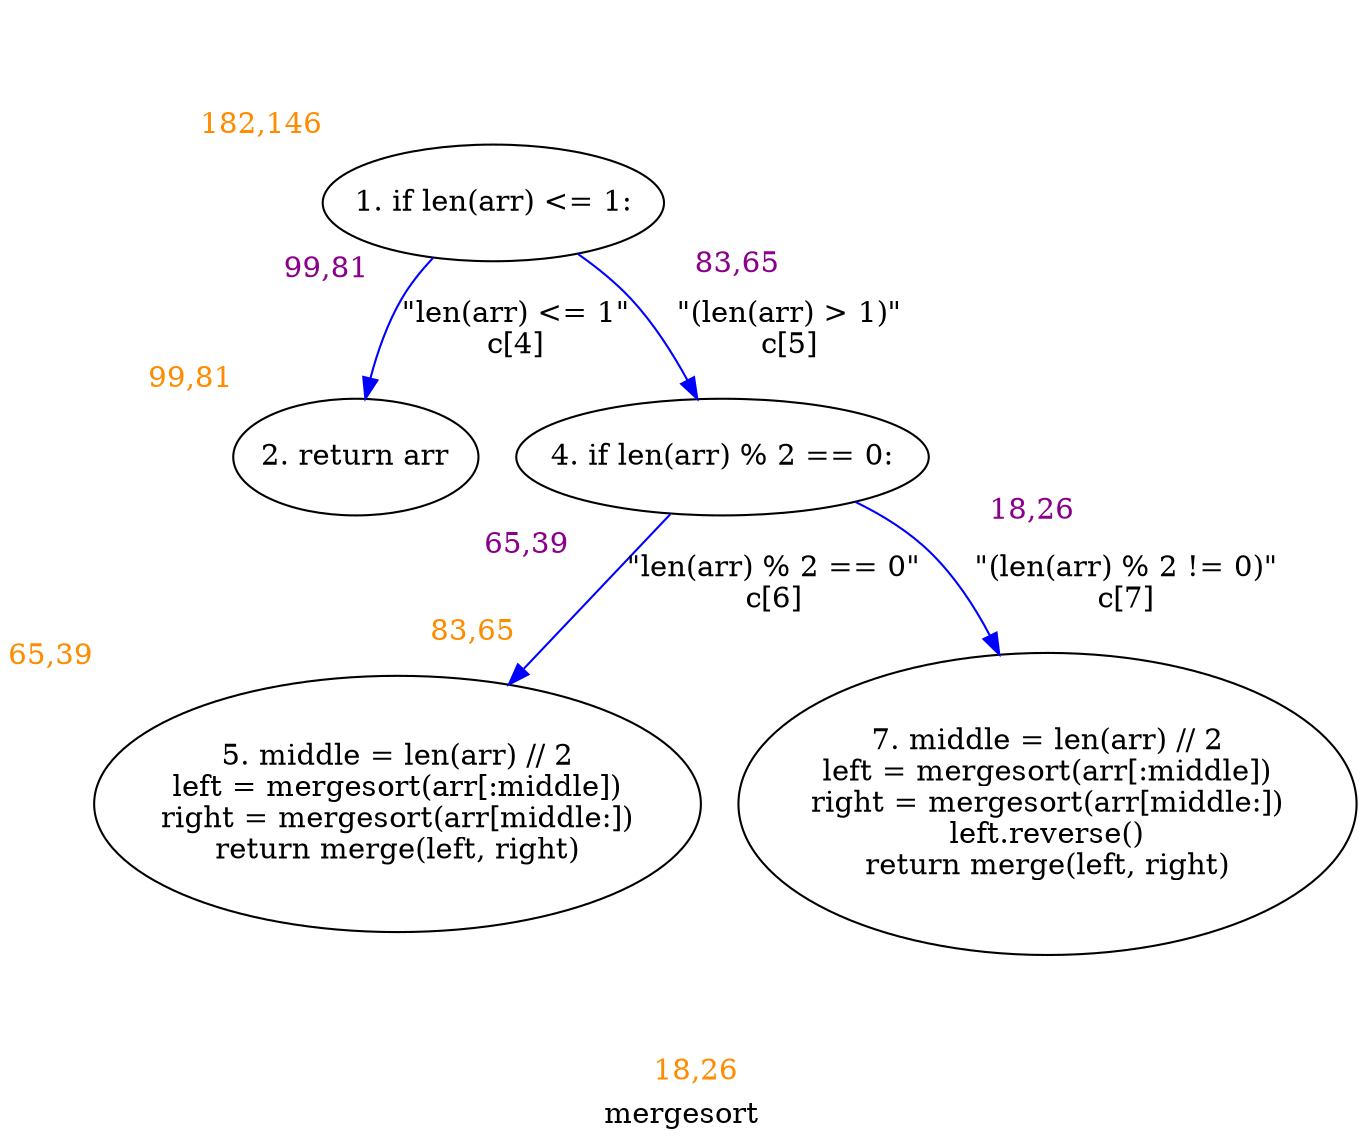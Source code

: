 digraph clustermergesort {
	graph [bb="0,0,573.09,431.18",
		label=mergesort,
		lheight=0.22,
		lp="286.54,11.875",
		lwidth=0.77,
		xlabel=<<br></br><br></br><br></br><font color='darkorange'>-1,-1</font>>
	];
	node [label="\N",
		xlabel=<<br></br><br></br><br></br><font color='darkorange'>-1,-1</font>>
	];
	1	[height=0.77585,
		label="1. if len(arr) <= 1:",
		pos="197.92,387.5",
		width=1.9789,
		xlabel=<<br></br><br></br><br></br><font color='darkorange'>182,146</font>>,
		xlp="104.55,423.31"];
	2	[height=0.77585,
		label="2. return arr",
		pos="144.92,264.14",
		width=1.3602,
		xlabel=<<br></br><br></br><br></br><font color='darkorange'>99,81</font>>,
		xlp="80.577,299.94"];
	1 -> 2	[color=blue,
		label="\"len(arr) <= 1\"\nc[4]",
		label_bgcolor=white,
		lp="213.17,325.82",
		pos="e,152.84,292.18 181.05,359.88 177.63,353.97 174.23,347.65 171.42,341.57 165.72,329.25 160.54,315.33 156.31,302.78",
		xlabel=<<font color='darkmagenta' style='background-color:white;'><br/><br/>     99,81  <br/><br/></font>>,
		xlp="136.5,334.45"];
	4	[height=0.77585,
		label="4. if len(arr) % 2 == 0:",
		pos="301.92,264.14",
		width=2.4945,
		xlabel=<<br></br><br></br><br></br><font color='darkorange'>83,65</font>>,
		xlp="196.74,299.94"];
	1 -> 4	[color=blue,
		label="\"(len(arr) > 1)\"\nc[5]",
		label_bgcolor=white,
		lp="318.54,325.82",
		pos="e,287.92,292.12 231.53,362.55 239.33,356.19 247.29,349.01 253.92,341.57 264.55,329.63 274.33,315.08 282.25,301.88",
		xlabel=<<font color='darkmagenta' style='background-color:white;'><br/><br/>     83,65  <br/><br/></font>>,
		xlp="291.87,337.92"];
	5	[height=1.7039,
		label="5. middle = len(arr) // 2
left = mergesort(arr[:middle])
right = mergesort(arr[middle:])
return merge(left, right)",
		pos="161.92,96.229",
		width=3.6436,
		xlabel=<<br></br><br></br><br></br><font color='darkorange'>65,39</font>>,
		xlp="15.375,165.44"];
	4 -> 5	[color=blue,
		label="\"len(arr) % 2 == 0\"\nc[6]",
		label_bgcolor=white,
		lp="315.29,202.46",
		pos="e,209.5,153.62 279.74,236.85 262.83,216.82 238.81,188.35 216.86,162.33",
		xlabel=<<font color='darkmagenta' style='background-color:white;'><br/><br/>     65,39  <br/><br/></font>>,
		xlp="216.04,203.01"];
	7	[height=2.0133,
		label="7. middle = len(arr) // 2
left = mergesort(arr[:middle])
right = mergesort(arr[middle:])
left.reverse()
return merge(left, right)",
		pos="441.92,96.229",
		width=3.6436,
		xlabel=<<br></br><br></br><br></br><font color='darkorange'>18,26</font>>,
		xlp="295.38,176.58"];
	4 -> 7	[color=blue,
		label="\"(len(arr) % 2 != 0)\"\nc[7]",
		label_bgcolor=white,
		lp="453.92,202.46",
		pos="e,410.54,166.91 347.18,239.75 356.7,233.55 366.18,226.31 373.92,218.21 385.59,205.99 395.97,191.38 404.89,176.62",
		xlabel=<<font color='darkmagenta' style='background-color:white;'><br/><br/>     18,26  <br/><br/></font>>,
		xlp="397.96,199.19"];
}
